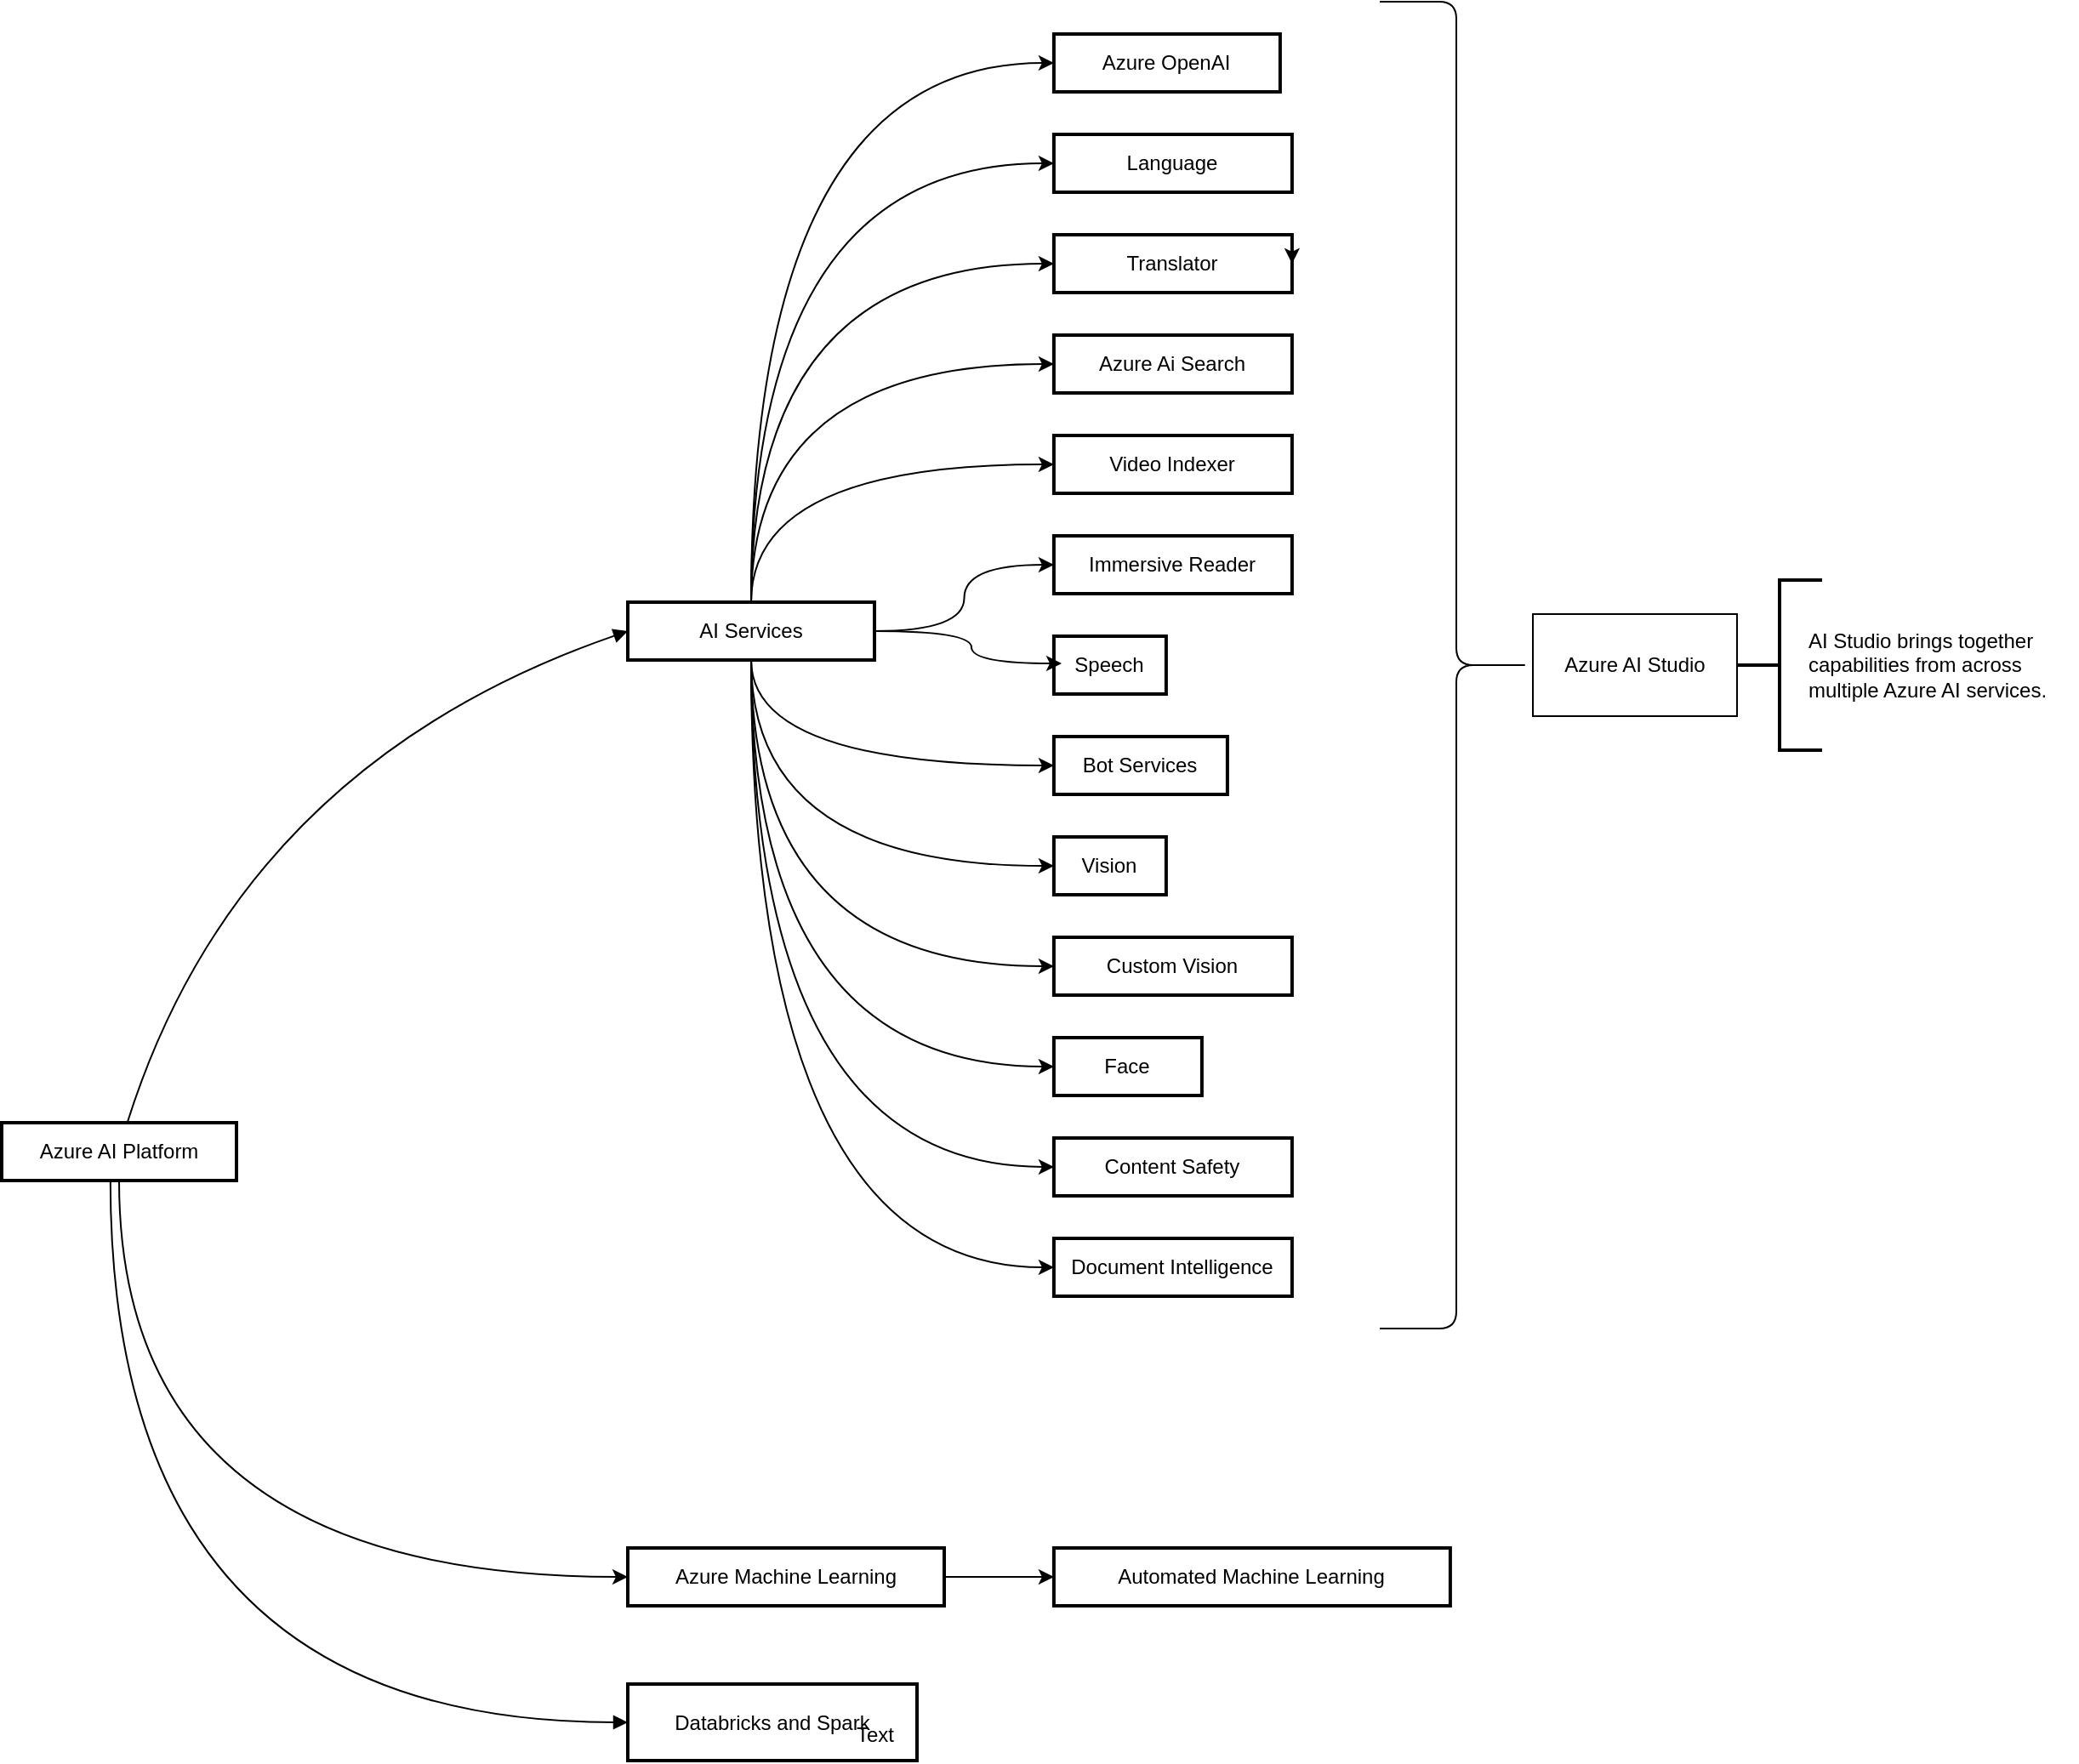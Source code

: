 <mxfile version="23.1.4" type="github">
  <diagram name="Página-1" id="4LGEyRPNAvTtnEifTHat">
    <mxGraphModel dx="3205" dy="2412" grid="1" gridSize="10" guides="1" tooltips="1" connect="1" arrows="1" fold="1" page="1" pageScale="1" pageWidth="827" pageHeight="1169" math="0" shadow="0">
      <root>
        <mxCell id="0" />
        <mxCell id="1" parent="0" />
        <mxCell id="8FiEF_ac_Us0IcNXSMMW-67" style="edgeStyle=orthogonalEdgeStyle;rounded=0;orthogonalLoop=1;jettySize=auto;html=1;entryX=0;entryY=0.5;entryDx=0;entryDy=0;curved=1;exitX=0.5;exitY=1;exitDx=0;exitDy=0;" edge="1" parent="1" source="2" target="11">
          <mxGeometry relative="1" as="geometry" />
        </mxCell>
        <mxCell id="2" value="Azure AI Platform" style="whiteSpace=wrap;strokeWidth=2;" parent="1" vertex="1">
          <mxGeometry x="-670" y="430" width="138" height="34" as="geometry" />
        </mxCell>
        <mxCell id="8FiEF_ac_Us0IcNXSMMW-44" style="edgeStyle=orthogonalEdgeStyle;rounded=0;orthogonalLoop=1;jettySize=auto;html=1;exitX=0.5;exitY=1;exitDx=0;exitDy=0;entryX=0;entryY=0.5;entryDx=0;entryDy=0;curved=1;" edge="1" parent="1" source="3" target="5">
          <mxGeometry relative="1" as="geometry" />
        </mxCell>
        <mxCell id="8FiEF_ac_Us0IcNXSMMW-45" style="edgeStyle=orthogonalEdgeStyle;rounded=0;orthogonalLoop=1;jettySize=auto;html=1;entryX=0;entryY=0.5;entryDx=0;entryDy=0;exitX=0.5;exitY=1;exitDx=0;exitDy=0;curved=1;" edge="1" parent="1" source="3" target="8FiEF_ac_Us0IcNXSMMW-40">
          <mxGeometry relative="1" as="geometry" />
        </mxCell>
        <mxCell id="8FiEF_ac_Us0IcNXSMMW-46" style="edgeStyle=orthogonalEdgeStyle;rounded=0;orthogonalLoop=1;jettySize=auto;html=1;entryX=0;entryY=0.5;entryDx=0;entryDy=0;exitX=0.5;exitY=1;exitDx=0;exitDy=0;curved=1;" edge="1" parent="1" source="3" target="8FiEF_ac_Us0IcNXSMMW-39">
          <mxGeometry relative="1" as="geometry" />
        </mxCell>
        <mxCell id="8FiEF_ac_Us0IcNXSMMW-47" style="edgeStyle=orthogonalEdgeStyle;rounded=0;orthogonalLoop=1;jettySize=auto;html=1;entryX=0;entryY=0.5;entryDx=0;entryDy=0;exitX=0.5;exitY=1;exitDx=0;exitDy=0;curved=1;" edge="1" parent="1" source="3" target="8FiEF_ac_Us0IcNXSMMW-38">
          <mxGeometry relative="1" as="geometry" />
        </mxCell>
        <mxCell id="8FiEF_ac_Us0IcNXSMMW-48" style="edgeStyle=orthogonalEdgeStyle;rounded=0;orthogonalLoop=1;jettySize=auto;html=1;entryX=0;entryY=0.5;entryDx=0;entryDy=0;exitX=0.5;exitY=1;exitDx=0;exitDy=0;curved=1;" edge="1" parent="1" source="3" target="8FiEF_ac_Us0IcNXSMMW-37">
          <mxGeometry relative="1" as="geometry" />
        </mxCell>
        <mxCell id="8FiEF_ac_Us0IcNXSMMW-49" style="edgeStyle=orthogonalEdgeStyle;rounded=0;orthogonalLoop=1;jettySize=auto;html=1;entryX=0;entryY=0.5;entryDx=0;entryDy=0;exitX=0.5;exitY=1;exitDx=0;exitDy=0;curved=1;" edge="1" parent="1" source="3" target="8FiEF_ac_Us0IcNXSMMW-35">
          <mxGeometry relative="1" as="geometry" />
        </mxCell>
        <mxCell id="8FiEF_ac_Us0IcNXSMMW-51" style="edgeStyle=orthogonalEdgeStyle;rounded=0;orthogonalLoop=1;jettySize=auto;html=1;entryX=0;entryY=0.5;entryDx=0;entryDy=0;curved=1;" edge="1" parent="1" source="3" target="8FiEF_ac_Us0IcNXSMMW-43">
          <mxGeometry relative="1" as="geometry" />
        </mxCell>
        <mxCell id="8FiEF_ac_Us0IcNXSMMW-52" style="edgeStyle=orthogonalEdgeStyle;rounded=0;orthogonalLoop=1;jettySize=auto;html=1;entryX=0;entryY=0.5;entryDx=0;entryDy=0;curved=1;exitX=0.5;exitY=0;exitDx=0;exitDy=0;" edge="1" parent="1" source="3" target="8FiEF_ac_Us0IcNXSMMW-42">
          <mxGeometry relative="1" as="geometry" />
        </mxCell>
        <mxCell id="8FiEF_ac_Us0IcNXSMMW-53" style="edgeStyle=orthogonalEdgeStyle;rounded=0;orthogonalLoop=1;jettySize=auto;html=1;entryX=0;entryY=0.5;entryDx=0;entryDy=0;exitX=0.5;exitY=0;exitDx=0;exitDy=0;curved=1;" edge="1" parent="1" source="3" target="8FiEF_ac_Us0IcNXSMMW-41">
          <mxGeometry relative="1" as="geometry" />
        </mxCell>
        <mxCell id="8FiEF_ac_Us0IcNXSMMW-54" style="edgeStyle=orthogonalEdgeStyle;rounded=0;orthogonalLoop=1;jettySize=auto;html=1;entryX=0;entryY=0.5;entryDx=0;entryDy=0;exitX=0.5;exitY=0;exitDx=0;exitDy=0;curved=1;" edge="1" parent="1" source="3" target="9">
          <mxGeometry relative="1" as="geometry" />
        </mxCell>
        <mxCell id="8FiEF_ac_Us0IcNXSMMW-55" style="edgeStyle=orthogonalEdgeStyle;rounded=0;orthogonalLoop=1;jettySize=auto;html=1;entryX=0;entryY=0.5;entryDx=0;entryDy=0;exitX=0.5;exitY=0;exitDx=0;exitDy=0;curved=1;" edge="1" parent="1" source="3" target="8">
          <mxGeometry relative="1" as="geometry" />
        </mxCell>
        <mxCell id="8FiEF_ac_Us0IcNXSMMW-56" style="edgeStyle=orthogonalEdgeStyle;rounded=0;orthogonalLoop=1;jettySize=auto;html=1;entryX=0;entryY=0.5;entryDx=0;entryDy=0;exitX=0.5;exitY=0;exitDx=0;exitDy=0;curved=1;" edge="1" parent="1" source="3" target="7">
          <mxGeometry relative="1" as="geometry" />
        </mxCell>
        <mxCell id="3" value="AI Services" style="whiteSpace=wrap;strokeWidth=2;" parent="1" vertex="1">
          <mxGeometry x="-302" y="124" width="145" height="34" as="geometry" />
        </mxCell>
        <mxCell id="5" value="Bot Services" style="whiteSpace=wrap;strokeWidth=2;" parent="1" vertex="1">
          <mxGeometry x="-51.55" y="203" width="102" height="34" as="geometry" />
        </mxCell>
        <mxCell id="6" value="Databricks and Spark" style="whiteSpace=wrap;strokeWidth=2;" parent="1" vertex="1">
          <mxGeometry x="-302" y="760" width="170" height="45" as="geometry" />
        </mxCell>
        <mxCell id="8FiEF_ac_Us0IcNXSMMW-66" value="Text" style="text;html=1;align=center;verticalAlign=middle;resizable=0;points=[];autosize=1;" vertex="1" parent="6">
          <mxGeometry x="120" y="15" width="50" height="30" as="geometry" />
        </mxCell>
        <mxCell id="7" value="Azure OpenAI" style="whiteSpace=wrap;strokeWidth=2;" parent="1" vertex="1">
          <mxGeometry x="-51.55" y="-210" width="133" height="34" as="geometry" />
        </mxCell>
        <mxCell id="8" value="Language" style="whiteSpace=wrap;strokeWidth=2;" parent="1" vertex="1">
          <mxGeometry x="-51.55" y="-151" width="140" height="34" as="geometry" />
        </mxCell>
        <mxCell id="9" value="Translator" style="whiteSpace=wrap;strokeWidth=2;" parent="1" vertex="1">
          <mxGeometry x="-51.55" y="-92" width="140" height="34" as="geometry" />
        </mxCell>
        <mxCell id="10" value="Speech" style="whiteSpace=wrap;strokeWidth=2;" parent="1" vertex="1">
          <mxGeometry x="-51.55" y="144" width="66" height="34" as="geometry" />
        </mxCell>
        <mxCell id="8FiEF_ac_Us0IcNXSMMW-65" style="edgeStyle=orthogonalEdgeStyle;rounded=0;orthogonalLoop=1;jettySize=auto;html=1;entryX=0;entryY=0.5;entryDx=0;entryDy=0;" edge="1" parent="1" source="11" target="12">
          <mxGeometry relative="1" as="geometry" />
        </mxCell>
        <mxCell id="11" value="Azure Machine Learning" style="whiteSpace=wrap;strokeWidth=2;" parent="1" vertex="1">
          <mxGeometry x="-302" y="680" width="186" height="34" as="geometry" />
        </mxCell>
        <mxCell id="12" value="Automated Machine Learning" style="whiteSpace=wrap;strokeWidth=2;" parent="1" vertex="1">
          <mxGeometry x="-51.55" y="680" width="233" height="34" as="geometry" />
        </mxCell>
        <mxCell id="17" value="" style="curved=1;startArrow=none;endArrow=block;exitX=0.535;exitY=0;entryX=0.0;entryY=0.5;" parent="1" source="2" target="3" edge="1">
          <mxGeometry relative="1" as="geometry">
            <Array as="points">
              <mxPoint x="-530" y="220" />
            </Array>
          </mxGeometry>
        </mxCell>
        <mxCell id="20" value="" style="curved=1;startArrow=none;endArrow=block;exitX=0.463;exitY=0.99;entryX=0.002;entryY=0.5;edgeStyle=orthogonalEdgeStyle;exitDx=0;exitDy=0;exitPerimeter=0;" parent="1" source="2" target="6" edge="1">
          <mxGeometry relative="1" as="geometry" />
        </mxCell>
        <mxCell id="8FiEF_ac_Us0IcNXSMMW-30" style="edgeStyle=orthogonalEdgeStyle;rounded=0;orthogonalLoop=1;jettySize=auto;html=1;exitX=1;exitY=0.25;exitDx=0;exitDy=0;entryX=1;entryY=0.5;entryDx=0;entryDy=0;" edge="1" parent="1" source="9" target="9">
          <mxGeometry relative="1" as="geometry" />
        </mxCell>
        <mxCell id="8FiEF_ac_Us0IcNXSMMW-35" value="Vision" style="whiteSpace=wrap;strokeWidth=2;" vertex="1" parent="1">
          <mxGeometry x="-51.55" y="262" width="66" height="34" as="geometry" />
        </mxCell>
        <mxCell id="8FiEF_ac_Us0IcNXSMMW-37" value="Custom Vision" style="whiteSpace=wrap;strokeWidth=2;" vertex="1" parent="1">
          <mxGeometry x="-51.55" y="321" width="140" height="34" as="geometry" />
        </mxCell>
        <mxCell id="8FiEF_ac_Us0IcNXSMMW-38" value="Face" style="whiteSpace=wrap;strokeWidth=2;" vertex="1" parent="1">
          <mxGeometry x="-51.55" y="380" width="87" height="34" as="geometry" />
        </mxCell>
        <mxCell id="8FiEF_ac_Us0IcNXSMMW-39" value="Content Safety" style="whiteSpace=wrap;strokeWidth=2;" vertex="1" parent="1">
          <mxGeometry x="-51.55" y="439" width="140" height="34" as="geometry" />
        </mxCell>
        <mxCell id="8FiEF_ac_Us0IcNXSMMW-40" value="Document Intelligence" style="whiteSpace=wrap;strokeWidth=2;" vertex="1" parent="1">
          <mxGeometry x="-51.55" y="498" width="140" height="34" as="geometry" />
        </mxCell>
        <mxCell id="8FiEF_ac_Us0IcNXSMMW-41" value="Azure Ai Search" style="whiteSpace=wrap;strokeWidth=2;" vertex="1" parent="1">
          <mxGeometry x="-51.55" y="-33" width="140" height="34" as="geometry" />
        </mxCell>
        <mxCell id="8FiEF_ac_Us0IcNXSMMW-42" value="Video Indexer" style="whiteSpace=wrap;strokeWidth=2;" vertex="1" parent="1">
          <mxGeometry x="-51.55" y="26" width="140" height="34" as="geometry" />
        </mxCell>
        <mxCell id="8FiEF_ac_Us0IcNXSMMW-43" value="Immersive Reader" style="whiteSpace=wrap;strokeWidth=2;" vertex="1" parent="1">
          <mxGeometry x="-51.55" y="85" width="140" height="34" as="geometry" />
        </mxCell>
        <mxCell id="8FiEF_ac_Us0IcNXSMMW-57" style="edgeStyle=orthogonalEdgeStyle;rounded=0;orthogonalLoop=1;jettySize=auto;html=1;entryX=0.069;entryY=0.471;entryDx=0;entryDy=0;entryPerimeter=0;curved=1;" edge="1" parent="1" source="3" target="10">
          <mxGeometry relative="1" as="geometry">
            <Array as="points">
              <mxPoint x="-100" y="141" />
              <mxPoint x="-100" y="160" />
            </Array>
          </mxGeometry>
        </mxCell>
        <mxCell id="8FiEF_ac_Us0IcNXSMMW-58" value="" style="shape=curlyBracket;whiteSpace=wrap;html=1;rounded=1;flipH=1;labelPosition=right;verticalLabelPosition=middle;align=left;verticalAlign=middle;" vertex="1" parent="1">
          <mxGeometry x="140" y="-229" width="90" height="780" as="geometry" />
        </mxCell>
        <mxCell id="8FiEF_ac_Us0IcNXSMMW-60" value="Azure AI Studio" style="rounded=0;whiteSpace=wrap;html=1;" vertex="1" parent="1">
          <mxGeometry x="230" y="131" width="120" height="60" as="geometry" />
        </mxCell>
        <mxCell id="8FiEF_ac_Us0IcNXSMMW-62" value="" style="strokeWidth=2;html=1;shape=mxgraph.flowchart.annotation_2;align=left;labelPosition=right;pointerEvents=1;" vertex="1" parent="1">
          <mxGeometry x="350" y="111" width="50" height="100" as="geometry" />
        </mxCell>
        <mxCell id="8FiEF_ac_Us0IcNXSMMW-63" value="&lt;div style=&quot;text-align: justify;&quot;&gt;&lt;span style=&quot;background-color: initial;&quot;&gt;AI Studio brings together&lt;/span&gt;&lt;/div&gt;&lt;span style=&quot;&quot;&gt;&lt;div style=&quot;text-align: justify;&quot;&gt;&lt;span style=&quot;background-color: initial;&quot;&gt;capabilities from across&lt;/span&gt;&lt;/div&gt;&lt;/span&gt;&lt;span style=&quot;&quot;&gt;&lt;div style=&quot;text-align: justify;&quot;&gt;&lt;span style=&quot;background-color: initial;&quot;&gt;multiple Azure AI services.&lt;/span&gt;&lt;/div&gt;&lt;/span&gt;" style="text;html=1;align=left;verticalAlign=middle;resizable=0;points=[];autosize=1;strokeColor=none;fillColor=none;" vertex="1" parent="1">
          <mxGeometry x="390" y="131" width="160" height="60" as="geometry" />
        </mxCell>
      </root>
    </mxGraphModel>
  </diagram>
</mxfile>
